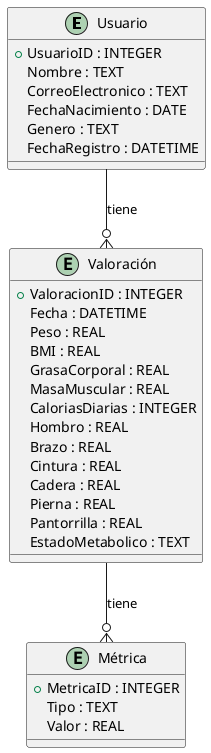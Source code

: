 @startuml
entity "Usuario" as usuario {
  +UsuarioID : INTEGER
  Nombre : TEXT
  CorreoElectronico : TEXT
  FechaNacimiento : DATE
  Genero : TEXT
  FechaRegistro : DATETIME
}

entity "Valoración" as valoracion {
  +ValoracionID : INTEGER
  Fecha : DATETIME
  Peso : REAL
  BMI : REAL
  GrasaCorporal : REAL
  MasaMuscular : REAL
  CaloriasDiarias : INTEGER
  Hombro : REAL
  Brazo : REAL
  Cintura : REAL
  Cadera : REAL
  Pierna : REAL
  Pantorrilla : REAL
  EstadoMetabolico : TEXT
}

entity "Métrica" as metrica {
  +MetricaID : INTEGER
  Tipo : TEXT
  Valor : REAL
}

' Relaciones
usuario --o{ valoracion : tiene
valoracion --o{ metrica : tiene

@enduml

